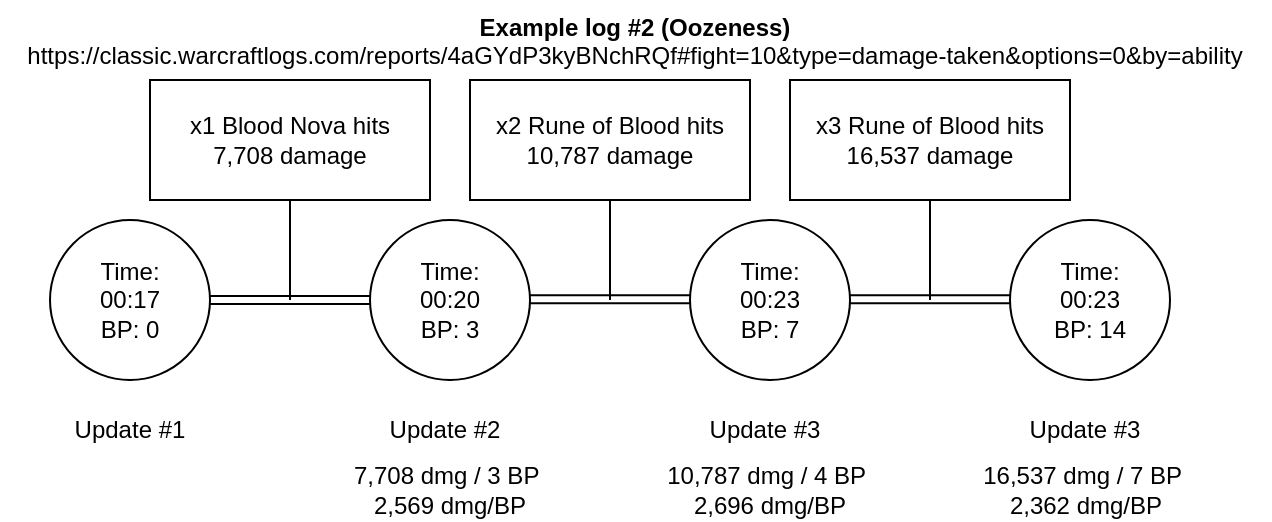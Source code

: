 <mxfile version="21.7.2" type="device">
  <diagram name="Página-1" id="3vafuTlPAw6DXh7o1Bnj">
    <mxGraphModel dx="828" dy="521" grid="1" gridSize="10" guides="1" tooltips="1" connect="1" arrows="1" fold="1" page="1" pageScale="1" pageWidth="827" pageHeight="1169" math="0" shadow="0">
      <root>
        <mxCell id="0" />
        <mxCell id="1" parent="0" />
        <mxCell id="ABTRls8zy6E2h-zhRWsx-6" style="edgeStyle=orthogonalEdgeStyle;rounded=0;orthogonalLoop=1;jettySize=auto;html=1;entryX=0;entryY=0.5;entryDx=0;entryDy=0;shape=link;" parent="1" source="ABTRls8zy6E2h-zhRWsx-2" target="ABTRls8zy6E2h-zhRWsx-3" edge="1">
          <mxGeometry relative="1" as="geometry" />
        </mxCell>
        <mxCell id="ABTRls8zy6E2h-zhRWsx-2" value="Time:&lt;br&gt;00:17&lt;br&gt;BP: 0" style="ellipse;whiteSpace=wrap;html=1;aspect=fixed;" parent="1" vertex="1">
          <mxGeometry x="40" y="480" width="80" height="80" as="geometry" />
        </mxCell>
        <mxCell id="ABTRls8zy6E2h-zhRWsx-3" value="Time:&lt;br style=&quot;border-color: var(--border-color);&quot;&gt;00:20&lt;br style=&quot;border-color: var(--border-color);&quot;&gt;BP: 3" style="ellipse;whiteSpace=wrap;html=1;aspect=fixed;" parent="1" vertex="1">
          <mxGeometry x="200" y="480" width="80" height="80" as="geometry" />
        </mxCell>
        <mxCell id="ABTRls8zy6E2h-zhRWsx-4" value="Update #1" style="text;html=1;strokeColor=none;fillColor=none;align=center;verticalAlign=middle;whiteSpace=wrap;rounded=0;" parent="1" vertex="1">
          <mxGeometry x="45" y="570" width="70" height="30" as="geometry" />
        </mxCell>
        <mxCell id="ABTRls8zy6E2h-zhRWsx-5" value="Update #2" style="text;html=1;strokeColor=none;fillColor=none;align=center;verticalAlign=middle;whiteSpace=wrap;rounded=0;" parent="1" vertex="1">
          <mxGeometry x="200" y="570" width="75" height="30" as="geometry" />
        </mxCell>
        <mxCell id="ukFftLrMRE7Wmc-4e1Tx-4" style="edgeStyle=orthogonalEdgeStyle;rounded=0;orthogonalLoop=1;jettySize=auto;html=1;endArrow=none;endFill=0;" edge="1" parent="1" source="ABTRls8zy6E2h-zhRWsx-7">
          <mxGeometry relative="1" as="geometry">
            <mxPoint x="160" y="520" as="targetPoint" />
          </mxGeometry>
        </mxCell>
        <mxCell id="ABTRls8zy6E2h-zhRWsx-7" value="x1 Blood Nova hits&lt;br&gt;7,708 damage" style="rounded=0;whiteSpace=wrap;html=1;" parent="1" vertex="1">
          <mxGeometry x="90" y="410" width="140" height="60" as="geometry" />
        </mxCell>
        <mxCell id="ukFftLrMRE7Wmc-4e1Tx-3" value="&lt;b&gt;Example log #2 (Oozeness)&lt;/b&gt;&lt;br&gt;https://classic.warcraftlogs.com/reports/4aGYdP3kyBNchRQf#fight=10&amp;amp;type=damage-taken&amp;amp;options=0&amp;amp;by=ability" style="text;whiteSpace=wrap;html=1;align=center;" vertex="1" parent="1">
          <mxGeometry x="15" y="370" width="635" height="30" as="geometry" />
        </mxCell>
        <mxCell id="ukFftLrMRE7Wmc-4e1Tx-11" value="Time:&lt;br style=&quot;border-color: var(--border-color);&quot;&gt;00:23&lt;br style=&quot;border-color: var(--border-color);&quot;&gt;BP: 7" style="ellipse;whiteSpace=wrap;html=1;aspect=fixed;" vertex="1" parent="1">
          <mxGeometry x="360" y="480" width="80" height="80" as="geometry" />
        </mxCell>
        <mxCell id="ukFftLrMRE7Wmc-4e1Tx-12" style="edgeStyle=orthogonalEdgeStyle;rounded=0;orthogonalLoop=1;jettySize=auto;html=1;entryX=0;entryY=0.5;entryDx=0;entryDy=0;shape=link;" edge="1" parent="1">
          <mxGeometry relative="1" as="geometry">
            <mxPoint x="280" y="519.66" as="sourcePoint" />
            <mxPoint x="360" y="519.66" as="targetPoint" />
          </mxGeometry>
        </mxCell>
        <mxCell id="ukFftLrMRE7Wmc-4e1Tx-13" value="Update #3" style="text;html=1;strokeColor=none;fillColor=none;align=center;verticalAlign=middle;whiteSpace=wrap;rounded=0;" vertex="1" parent="1">
          <mxGeometry x="360" y="570" width="75" height="30" as="geometry" />
        </mxCell>
        <mxCell id="ukFftLrMRE7Wmc-4e1Tx-16" style="edgeStyle=orthogonalEdgeStyle;rounded=0;orthogonalLoop=1;jettySize=auto;html=1;endArrow=none;endFill=0;" edge="1" parent="1" source="ukFftLrMRE7Wmc-4e1Tx-17">
          <mxGeometry relative="1" as="geometry">
            <mxPoint x="320" y="520" as="targetPoint" />
          </mxGeometry>
        </mxCell>
        <mxCell id="ukFftLrMRE7Wmc-4e1Tx-17" value="x2 Rune of Blood hits&lt;br&gt;10,787 damage" style="rounded=0;whiteSpace=wrap;html=1;" vertex="1" parent="1">
          <mxGeometry x="250" y="410" width="140" height="60" as="geometry" />
        </mxCell>
        <mxCell id="ukFftLrMRE7Wmc-4e1Tx-18" value="Time:&lt;br style=&quot;border-color: var(--border-color);&quot;&gt;00:23&lt;br style=&quot;border-color: var(--border-color);&quot;&gt;BP: 14" style="ellipse;whiteSpace=wrap;html=1;aspect=fixed;" vertex="1" parent="1">
          <mxGeometry x="520" y="480" width="80" height="80" as="geometry" />
        </mxCell>
        <mxCell id="ukFftLrMRE7Wmc-4e1Tx-19" style="edgeStyle=orthogonalEdgeStyle;rounded=0;orthogonalLoop=1;jettySize=auto;html=1;entryX=0;entryY=0.5;entryDx=0;entryDy=0;shape=link;" edge="1" parent="1">
          <mxGeometry relative="1" as="geometry">
            <mxPoint x="440" y="519.66" as="sourcePoint" />
            <mxPoint x="520" y="519.66" as="targetPoint" />
          </mxGeometry>
        </mxCell>
        <mxCell id="ukFftLrMRE7Wmc-4e1Tx-20" value="Update #3" style="text;html=1;strokeColor=none;fillColor=none;align=center;verticalAlign=middle;whiteSpace=wrap;rounded=0;" vertex="1" parent="1">
          <mxGeometry x="520" y="570" width="75" height="30" as="geometry" />
        </mxCell>
        <mxCell id="ukFftLrMRE7Wmc-4e1Tx-21" style="edgeStyle=orthogonalEdgeStyle;rounded=0;orthogonalLoop=1;jettySize=auto;html=1;endArrow=none;endFill=0;" edge="1" parent="1" source="ukFftLrMRE7Wmc-4e1Tx-22">
          <mxGeometry relative="1" as="geometry">
            <mxPoint x="480" y="520" as="targetPoint" />
          </mxGeometry>
        </mxCell>
        <mxCell id="ukFftLrMRE7Wmc-4e1Tx-22" value="x3 Rune of Blood hits&lt;br&gt;16,537 damage" style="rounded=0;whiteSpace=wrap;html=1;" vertex="1" parent="1">
          <mxGeometry x="410" y="410" width="140" height="60" as="geometry" />
        </mxCell>
        <mxCell id="ukFftLrMRE7Wmc-4e1Tx-23" value="7,708 dmg / 3 BP&amp;nbsp;&lt;br&gt;2,569 dmg/BP" style="text;html=1;strokeColor=none;fillColor=none;align=center;verticalAlign=middle;whiteSpace=wrap;rounded=0;" vertex="1" parent="1">
          <mxGeometry x="190" y="600" width="100" height="30" as="geometry" />
        </mxCell>
        <mxCell id="ukFftLrMRE7Wmc-4e1Tx-24" value="10,787 dmg / 4 BP&amp;nbsp;&lt;br&gt;2,696 dmg/BP" style="text;html=1;strokeColor=none;fillColor=none;align=center;verticalAlign=middle;whiteSpace=wrap;rounded=0;" vertex="1" parent="1">
          <mxGeometry x="345" y="600" width="110" height="30" as="geometry" />
        </mxCell>
        <mxCell id="ukFftLrMRE7Wmc-4e1Tx-25" value="16,537 dmg / 7 BP&amp;nbsp;&lt;br&gt;2,362 dmg/BP" style="text;html=1;strokeColor=none;fillColor=none;align=center;verticalAlign=middle;whiteSpace=wrap;rounded=0;" vertex="1" parent="1">
          <mxGeometry x="502.5" y="600" width="110" height="30" as="geometry" />
        </mxCell>
      </root>
    </mxGraphModel>
  </diagram>
</mxfile>
